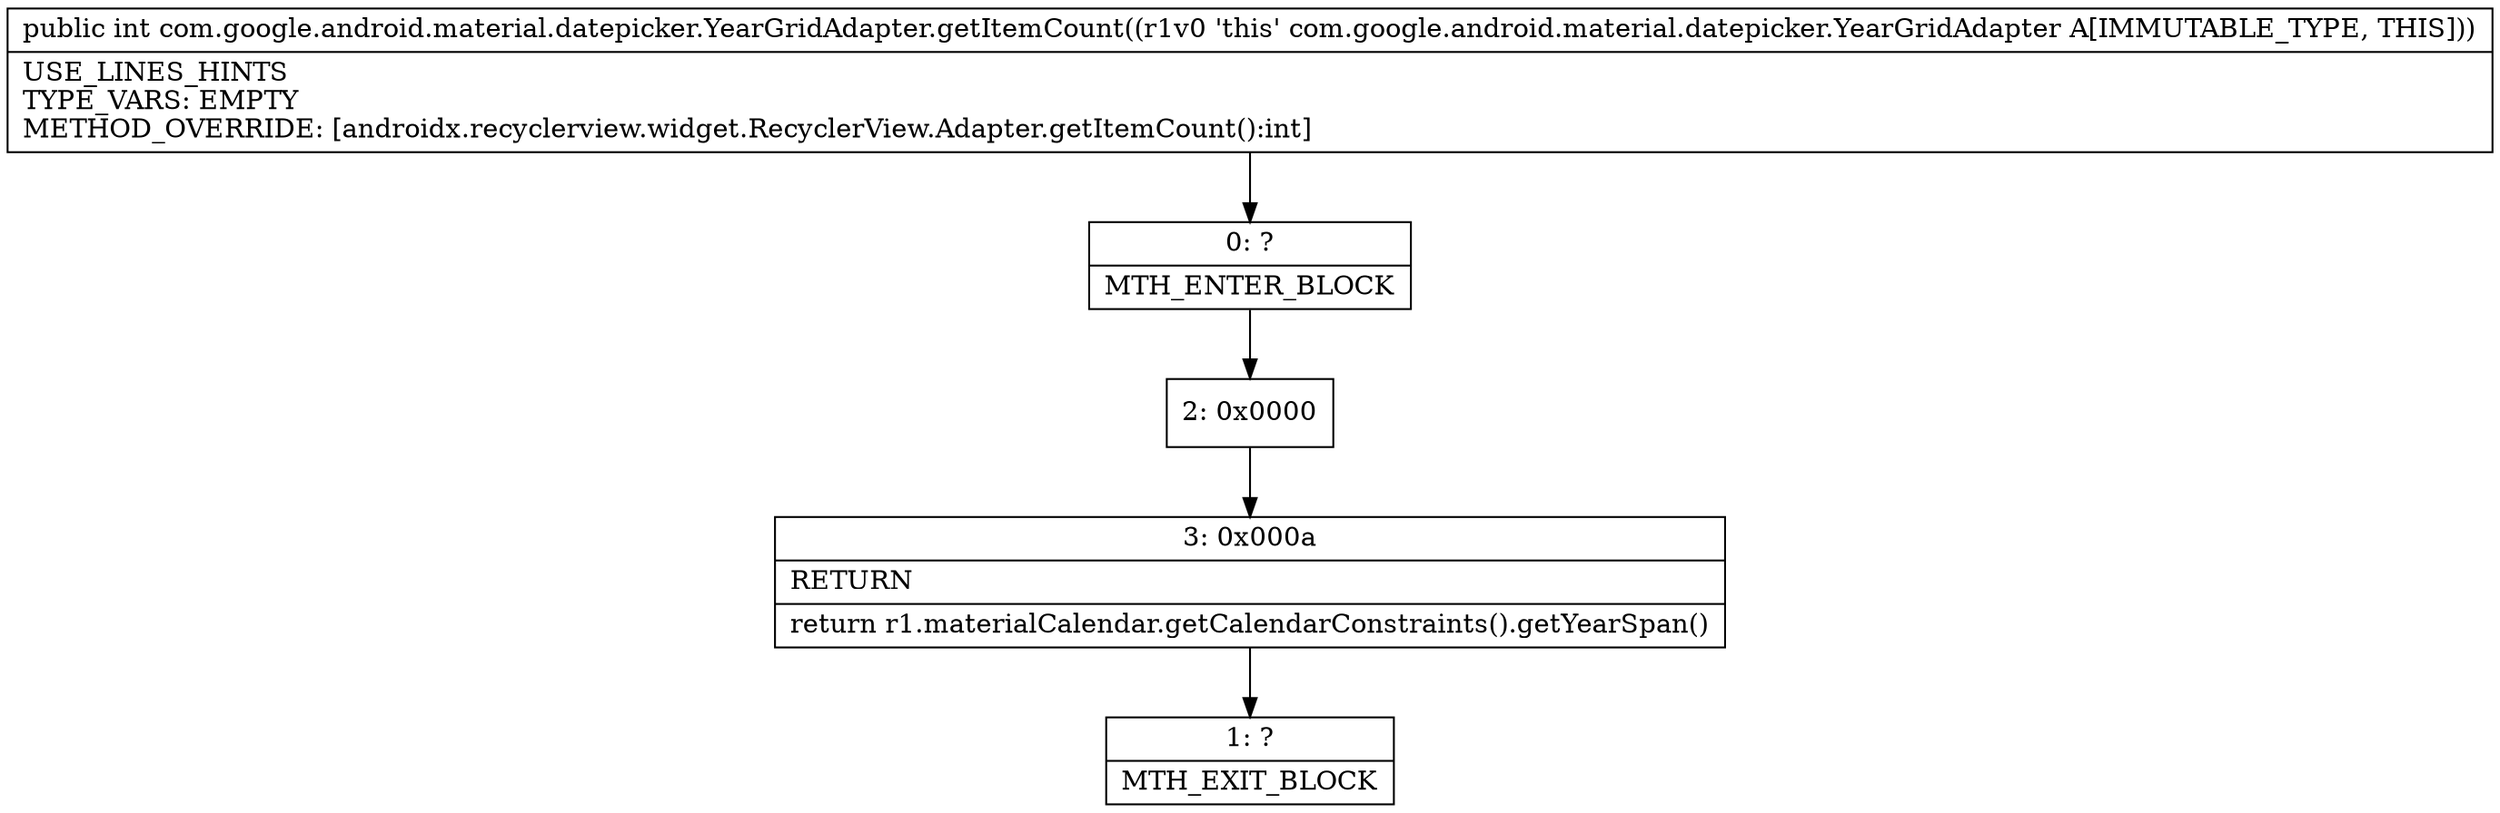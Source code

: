 digraph "CFG forcom.google.android.material.datepicker.YearGridAdapter.getItemCount()I" {
Node_0 [shape=record,label="{0\:\ ?|MTH_ENTER_BLOCK\l}"];
Node_2 [shape=record,label="{2\:\ 0x0000}"];
Node_3 [shape=record,label="{3\:\ 0x000a|RETURN\l|return r1.materialCalendar.getCalendarConstraints().getYearSpan()\l}"];
Node_1 [shape=record,label="{1\:\ ?|MTH_EXIT_BLOCK\l}"];
MethodNode[shape=record,label="{public int com.google.android.material.datepicker.YearGridAdapter.getItemCount((r1v0 'this' com.google.android.material.datepicker.YearGridAdapter A[IMMUTABLE_TYPE, THIS]))  | USE_LINES_HINTS\lTYPE_VARS: EMPTY\lMETHOD_OVERRIDE: [androidx.recyclerview.widget.RecyclerView.Adapter.getItemCount():int]\l}"];
MethodNode -> Node_0;Node_0 -> Node_2;
Node_2 -> Node_3;
Node_3 -> Node_1;
}

